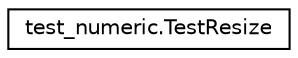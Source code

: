 digraph "Graphical Class Hierarchy"
{
 // LATEX_PDF_SIZE
  edge [fontname="Helvetica",fontsize="10",labelfontname="Helvetica",labelfontsize="10"];
  node [fontname="Helvetica",fontsize="10",shape=record];
  rankdir="LR";
  Node0 [label="test_numeric.TestResize",height=0.2,width=0.4,color="black", fillcolor="white", style="filled",URL="$classtest__numeric_1_1TestResize.html",tooltip=" "];
}
